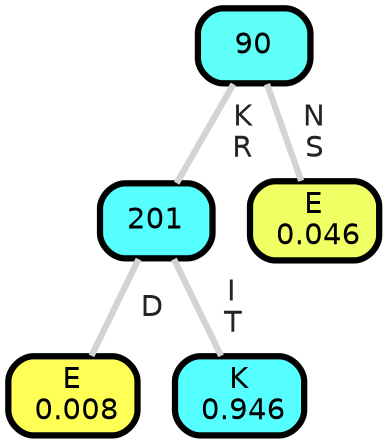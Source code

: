 graph Tree {
node [shape=box, style="filled, rounded",color="black",penwidth="3",fontcolor="black",                 fontname=helvetica] ;
graph [ranksep="0 equally", splines=straight,                 bgcolor=transparent, dpi=200] ;
edge [fontname=helvetica, fontweight=bold,fontcolor=grey14,color=lightgray] ;
0 [label="E
 0.008", fillcolor="#ffff55"] ;
1 [label="201", fillcolor="#56fffd"] ;
2 [label="K
 0.946", fillcolor="#55ffff"] ;
3 [label="90", fillcolor="#5dfff6"] ;
4 [label="E
 0.046", fillcolor="#efff64"] ;
1 -- 0 [label=" D",penwidth=3] ;
1 -- 2 [label=" I\n T",penwidth=3] ;
3 -- 1 [label=" K\n R",penwidth=3] ;
3 -- 4 [label=" N\n S",penwidth=3] ;
{rank = same;}}
